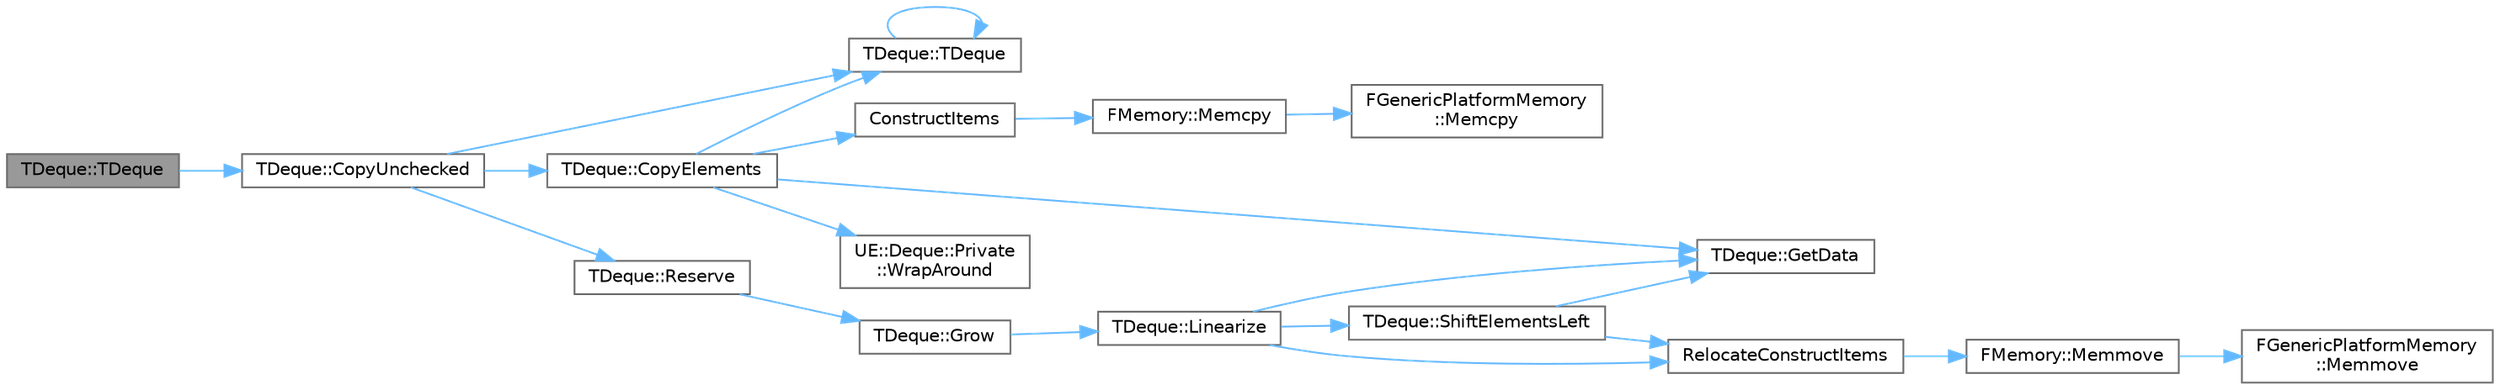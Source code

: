 digraph "TDeque::TDeque"
{
 // INTERACTIVE_SVG=YES
 // LATEX_PDF_SIZE
  bgcolor="transparent";
  edge [fontname=Helvetica,fontsize=10,labelfontname=Helvetica,labelfontsize=10];
  node [fontname=Helvetica,fontsize=10,shape=box,height=0.2,width=0.4];
  rankdir="LR";
  Node1 [id="Node000001",label="TDeque::TDeque",height=0.2,width=0.4,color="gray40", fillcolor="grey60", style="filled", fontcolor="black",tooltip=" "];
  Node1 -> Node2 [id="edge1_Node000001_Node000002",color="steelblue1",style="solid",tooltip=" "];
  Node2 [id="Node000002",label="TDeque::CopyUnchecked",height=0.2,width=0.4,color="grey40", fillcolor="white", style="filled",URL="$dd/df8/classTDeque.html#a82bcbd0e06f1f69fa0e5d2dcf9670307",tooltip=" "];
  Node2 -> Node3 [id="edge2_Node000002_Node000003",color="steelblue1",style="solid",tooltip=" "];
  Node3 [id="Node000003",label="TDeque::TDeque",height=0.2,width=0.4,color="grey40", fillcolor="white", style="filled",URL="$dd/df8/classTDeque.html#a774f81d52adcdba622fd59eb3b904529",tooltip=" "];
  Node3 -> Node3 [id="edge3_Node000003_Node000003",color="steelblue1",style="solid",tooltip=" "];
  Node2 -> Node4 [id="edge4_Node000002_Node000004",color="steelblue1",style="solid",tooltip=" "];
  Node4 [id="Node000004",label="TDeque::CopyElements",height=0.2,width=0.4,color="grey40", fillcolor="white", style="filled",URL="$dd/df8/classTDeque.html#ae034f42a4621b2e56ac550168e16ea34",tooltip=" "];
  Node4 -> Node3 [id="edge5_Node000004_Node000003",color="steelblue1",style="solid",tooltip=" "];
  Node4 -> Node5 [id="edge6_Node000004_Node000005",color="steelblue1",style="solid",tooltip=" "];
  Node5 [id="Node000005",label="ConstructItems",height=0.2,width=0.4,color="grey40", fillcolor="white", style="filled",URL="$db/dea/MemoryOps_8h.html#ae6a63e9d7c2816fcf0ef19ffa01c84c6",tooltip="Constructs a range of items into memory from a set of arguments."];
  Node5 -> Node6 [id="edge7_Node000005_Node000006",color="steelblue1",style="solid",tooltip=" "];
  Node6 [id="Node000006",label="FMemory::Memcpy",height=0.2,width=0.4,color="grey40", fillcolor="white", style="filled",URL="$de/d4a/structFMemory.html#af5c0a2f1987809876d6d72269851e89c",tooltip=" "];
  Node6 -> Node7 [id="edge8_Node000006_Node000007",color="steelblue1",style="solid",tooltip=" "];
  Node7 [id="Node000007",label="FGenericPlatformMemory\l::Memcpy",height=0.2,width=0.4,color="grey40", fillcolor="white", style="filled",URL="$d3/dfd/structFGenericPlatformMemory.html#a13ca9511967a7af8d1c2c3beab1208e2",tooltip=" "];
  Node4 -> Node8 [id="edge9_Node000004_Node000008",color="steelblue1",style="solid",tooltip=" "];
  Node8 [id="Node000008",label="TDeque::GetData",height=0.2,width=0.4,color="grey40", fillcolor="white", style="filled",URL="$dd/df8/classTDeque.html#ae8c1ea114357c2480e35439759dc1ebb",tooltip=" "];
  Node4 -> Node9 [id="edge10_Node000004_Node000009",color="steelblue1",style="solid",tooltip=" "];
  Node9 [id="Node000009",label="UE::Deque::Private\l::WrapAround",height=0.2,width=0.4,color="grey40", fillcolor="white", style="filled",URL="$d6/d41/namespaceUE_1_1Deque_1_1Private.html#afddeb11d12e92c6c93faf342492fcc3f",tooltip="This implementation assumes that the Index value is never going to exceed twice the Range value."];
  Node2 -> Node10 [id="edge11_Node000002_Node000010",color="steelblue1",style="solid",tooltip=" "];
  Node10 [id="Node000010",label="TDeque::Reserve",height=0.2,width=0.4,color="grey40", fillcolor="white", style="filled",URL="$dd/df8/classTDeque.html#a19f0cb34dcef433e567b84758b64aa90",tooltip=" "];
  Node10 -> Node11 [id="edge12_Node000010_Node000011",color="steelblue1",style="solid",tooltip=" "];
  Node11 [id="Node000011",label="TDeque::Grow",height=0.2,width=0.4,color="grey40", fillcolor="white", style="filled",URL="$dd/df8/classTDeque.html#abf481b32f1b6a24f0f5e72e8558b2836",tooltip="Grows the container's storage to the parameter capacity value."];
  Node11 -> Node12 [id="edge13_Node000011_Node000012",color="steelblue1",style="solid",tooltip=" "];
  Node12 [id="Node000012",label="TDeque::Linearize",height=0.2,width=0.4,color="grey40", fillcolor="white", style="filled",URL="$dd/df8/classTDeque.html#a7dccdc8fc45c08eaf166d043a960b2de",tooltip="Shifts the contained range to the beginning of the storage so it's linear."];
  Node12 -> Node8 [id="edge14_Node000012_Node000008",color="steelblue1",style="solid",tooltip=" "];
  Node12 -> Node13 [id="edge15_Node000012_Node000013",color="steelblue1",style="solid",tooltip=" "];
  Node13 [id="Node000013",label="RelocateConstructItems",height=0.2,width=0.4,color="grey40", fillcolor="white", style="filled",URL="$db/dea/MemoryOps_8h.html#ad26b4943c0245a6d447b3f69bfdbbf35",tooltip="Relocates a range of items to a new memory location as a new type."];
  Node13 -> Node14 [id="edge16_Node000013_Node000014",color="steelblue1",style="solid",tooltip=" "];
  Node14 [id="Node000014",label="FMemory::Memmove",height=0.2,width=0.4,color="grey40", fillcolor="white", style="filled",URL="$de/d4a/structFMemory.html#a79d3be0945272bfb7e90a7f627c417e4",tooltip=" "];
  Node14 -> Node15 [id="edge17_Node000014_Node000015",color="steelblue1",style="solid",tooltip=" "];
  Node15 [id="Node000015",label="FGenericPlatformMemory\l::Memmove",height=0.2,width=0.4,color="grey40", fillcolor="white", style="filled",URL="$d3/dfd/structFGenericPlatformMemory.html#a6764c99e53febebbd69236190a4675bd",tooltip="Copies count bytes of characters from Src to Dest."];
  Node12 -> Node16 [id="edge18_Node000012_Node000016",color="steelblue1",style="solid",tooltip=" "];
  Node16 [id="Node000016",label="TDeque::ShiftElementsLeft",height=0.2,width=0.4,color="grey40", fillcolor="white", style="filled",URL="$dd/df8/classTDeque.html#a11074d2f7c0cc7ccfd2158fd68f3779f",tooltip="Moves the parameter number of elements to the left shifting the head to the beginning of the storage."];
  Node16 -> Node8 [id="edge19_Node000016_Node000008",color="steelblue1",style="solid",tooltip=" "];
  Node16 -> Node13 [id="edge20_Node000016_Node000013",color="steelblue1",style="solid",tooltip=" "];
}
